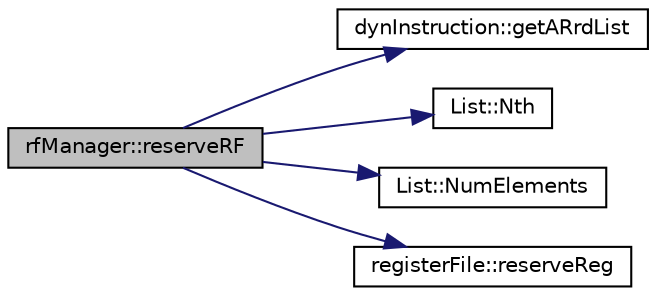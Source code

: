 digraph G
{
  edge [fontname="Helvetica",fontsize="10",labelfontname="Helvetica",labelfontsize="10"];
  node [fontname="Helvetica",fontsize="10",shape=record];
  rankdir=LR;
  Node1 [label="rfManager::reserveRF",height=0.2,width=0.4,color="black", fillcolor="grey75", style="filled" fontcolor="black"];
  Node1 -> Node2 [color="midnightblue",fontsize="10",style="solid",fontname="Helvetica"];
  Node2 [label="dynInstruction::getARrdList",height=0.2,width=0.4,color="black", fillcolor="white", style="filled",URL="$classdynInstruction.html#abdbaf4c07e390bbdaaed41a983774538"];
  Node1 -> Node3 [color="midnightblue",fontsize="10",style="solid",fontname="Helvetica"];
  Node3 [label="List::Nth",height=0.2,width=0.4,color="black", fillcolor="white", style="filled",URL="$classList.html#a5eb964816de33c85e1d46658ddf8c6c4"];
  Node1 -> Node4 [color="midnightblue",fontsize="10",style="solid",fontname="Helvetica"];
  Node4 [label="List::NumElements",height=0.2,width=0.4,color="black", fillcolor="white", style="filled",URL="$classList.html#ac2e9d50f703b01bf643fa6ce50837c26"];
  Node1 -> Node5 [color="midnightblue",fontsize="10",style="solid",fontname="Helvetica"];
  Node5 [label="registerFile::reserveReg",height=0.2,width=0.4,color="black", fillcolor="white", style="filled",URL="$classregisterFile.html#a2731695462957c3ac0a8888e7fce3bd3"];
}
